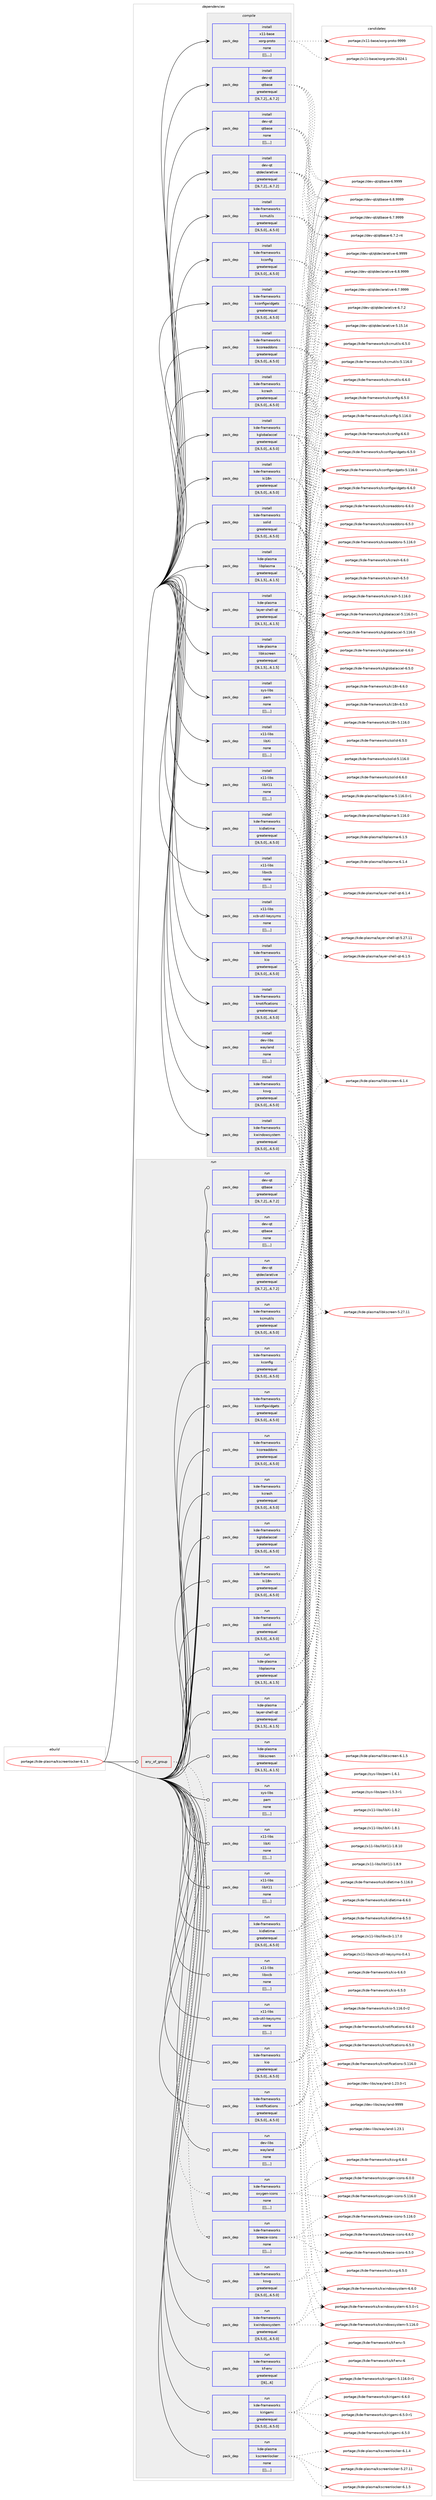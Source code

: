 digraph prolog {

# *************
# Graph options
# *************

newrank=true;
concentrate=true;
compound=true;
graph [rankdir=LR,fontname=Helvetica,fontsize=10,ranksep=1.5];#, ranksep=2.5, nodesep=0.2];
edge  [arrowhead=vee];
node  [fontname=Helvetica,fontsize=10];

# **********
# The ebuild
# **********

subgraph cluster_leftcol {
color=gray;
label=<<i>ebuild</i>>;
id [label="portage://kde-plasma/kscreenlocker-6.1.5", color=red, width=4, href="../kde-plasma/kscreenlocker-6.1.5.svg"];
}

# ****************
# The dependencies
# ****************

subgraph cluster_midcol {
color=gray;
label=<<i>dependencies</i>>;
subgraph cluster_compile {
fillcolor="#eeeeee";
style=filled;
label=<<i>compile</i>>;
subgraph pack208342 {
dependency281624 [label=<<TABLE BORDER="0" CELLBORDER="1" CELLSPACING="0" CELLPADDING="4" WIDTH="220"><TR><TD ROWSPAN="6" CELLPADDING="30">pack_dep</TD></TR><TR><TD WIDTH="110">install</TD></TR><TR><TD>dev-libs</TD></TR><TR><TD>wayland</TD></TR><TR><TD>none</TD></TR><TR><TD>[[],,,,]</TD></TR></TABLE>>, shape=none, color=blue];
}
id:e -> dependency281624:w [weight=20,style="solid",arrowhead="vee"];
subgraph pack208343 {
dependency281625 [label=<<TABLE BORDER="0" CELLBORDER="1" CELLSPACING="0" CELLPADDING="4" WIDTH="220"><TR><TD ROWSPAN="6" CELLPADDING="30">pack_dep</TD></TR><TR><TD WIDTH="110">install</TD></TR><TR><TD>dev-qt</TD></TR><TR><TD>qtbase</TD></TR><TR><TD>greaterequal</TD></TR><TR><TD>[[6,7,2],,,6.7.2]</TD></TR></TABLE>>, shape=none, color=blue];
}
id:e -> dependency281625:w [weight=20,style="solid",arrowhead="vee"];
subgraph pack208344 {
dependency281626 [label=<<TABLE BORDER="0" CELLBORDER="1" CELLSPACING="0" CELLPADDING="4" WIDTH="220"><TR><TD ROWSPAN="6" CELLPADDING="30">pack_dep</TD></TR><TR><TD WIDTH="110">install</TD></TR><TR><TD>dev-qt</TD></TR><TR><TD>qtbase</TD></TR><TR><TD>none</TD></TR><TR><TD>[[],,,,]</TD></TR></TABLE>>, shape=none, color=blue];
}
id:e -> dependency281626:w [weight=20,style="solid",arrowhead="vee"];
subgraph pack208345 {
dependency281627 [label=<<TABLE BORDER="0" CELLBORDER="1" CELLSPACING="0" CELLPADDING="4" WIDTH="220"><TR><TD ROWSPAN="6" CELLPADDING="30">pack_dep</TD></TR><TR><TD WIDTH="110">install</TD></TR><TR><TD>dev-qt</TD></TR><TR><TD>qtdeclarative</TD></TR><TR><TD>greaterequal</TD></TR><TR><TD>[[6,7,2],,,6.7.2]</TD></TR></TABLE>>, shape=none, color=blue];
}
id:e -> dependency281627:w [weight=20,style="solid",arrowhead="vee"];
subgraph pack208346 {
dependency281628 [label=<<TABLE BORDER="0" CELLBORDER="1" CELLSPACING="0" CELLPADDING="4" WIDTH="220"><TR><TD ROWSPAN="6" CELLPADDING="30">pack_dep</TD></TR><TR><TD WIDTH="110">install</TD></TR><TR><TD>kde-frameworks</TD></TR><TR><TD>kcmutils</TD></TR><TR><TD>greaterequal</TD></TR><TR><TD>[[6,5,0],,,6.5.0]</TD></TR></TABLE>>, shape=none, color=blue];
}
id:e -> dependency281628:w [weight=20,style="solid",arrowhead="vee"];
subgraph pack208347 {
dependency281629 [label=<<TABLE BORDER="0" CELLBORDER="1" CELLSPACING="0" CELLPADDING="4" WIDTH="220"><TR><TD ROWSPAN="6" CELLPADDING="30">pack_dep</TD></TR><TR><TD WIDTH="110">install</TD></TR><TR><TD>kde-frameworks</TD></TR><TR><TD>kconfig</TD></TR><TR><TD>greaterequal</TD></TR><TR><TD>[[6,5,0],,,6.5.0]</TD></TR></TABLE>>, shape=none, color=blue];
}
id:e -> dependency281629:w [weight=20,style="solid",arrowhead="vee"];
subgraph pack208348 {
dependency281630 [label=<<TABLE BORDER="0" CELLBORDER="1" CELLSPACING="0" CELLPADDING="4" WIDTH="220"><TR><TD ROWSPAN="6" CELLPADDING="30">pack_dep</TD></TR><TR><TD WIDTH="110">install</TD></TR><TR><TD>kde-frameworks</TD></TR><TR><TD>kconfigwidgets</TD></TR><TR><TD>greaterequal</TD></TR><TR><TD>[[6,5,0],,,6.5.0]</TD></TR></TABLE>>, shape=none, color=blue];
}
id:e -> dependency281630:w [weight=20,style="solid",arrowhead="vee"];
subgraph pack208349 {
dependency281631 [label=<<TABLE BORDER="0" CELLBORDER="1" CELLSPACING="0" CELLPADDING="4" WIDTH="220"><TR><TD ROWSPAN="6" CELLPADDING="30">pack_dep</TD></TR><TR><TD WIDTH="110">install</TD></TR><TR><TD>kde-frameworks</TD></TR><TR><TD>kcoreaddons</TD></TR><TR><TD>greaterequal</TD></TR><TR><TD>[[6,5,0],,,6.5.0]</TD></TR></TABLE>>, shape=none, color=blue];
}
id:e -> dependency281631:w [weight=20,style="solid",arrowhead="vee"];
subgraph pack208350 {
dependency281632 [label=<<TABLE BORDER="0" CELLBORDER="1" CELLSPACING="0" CELLPADDING="4" WIDTH="220"><TR><TD ROWSPAN="6" CELLPADDING="30">pack_dep</TD></TR><TR><TD WIDTH="110">install</TD></TR><TR><TD>kde-frameworks</TD></TR><TR><TD>kcrash</TD></TR><TR><TD>greaterequal</TD></TR><TR><TD>[[6,5,0],,,6.5.0]</TD></TR></TABLE>>, shape=none, color=blue];
}
id:e -> dependency281632:w [weight=20,style="solid",arrowhead="vee"];
subgraph pack208351 {
dependency281633 [label=<<TABLE BORDER="0" CELLBORDER="1" CELLSPACING="0" CELLPADDING="4" WIDTH="220"><TR><TD ROWSPAN="6" CELLPADDING="30">pack_dep</TD></TR><TR><TD WIDTH="110">install</TD></TR><TR><TD>kde-frameworks</TD></TR><TR><TD>kglobalaccel</TD></TR><TR><TD>greaterequal</TD></TR><TR><TD>[[6,5,0],,,6.5.0]</TD></TR></TABLE>>, shape=none, color=blue];
}
id:e -> dependency281633:w [weight=20,style="solid",arrowhead="vee"];
subgraph pack208352 {
dependency281634 [label=<<TABLE BORDER="0" CELLBORDER="1" CELLSPACING="0" CELLPADDING="4" WIDTH="220"><TR><TD ROWSPAN="6" CELLPADDING="30">pack_dep</TD></TR><TR><TD WIDTH="110">install</TD></TR><TR><TD>kde-frameworks</TD></TR><TR><TD>ki18n</TD></TR><TR><TD>greaterequal</TD></TR><TR><TD>[[6,5,0],,,6.5.0]</TD></TR></TABLE>>, shape=none, color=blue];
}
id:e -> dependency281634:w [weight=20,style="solid",arrowhead="vee"];
subgraph pack208353 {
dependency281635 [label=<<TABLE BORDER="0" CELLBORDER="1" CELLSPACING="0" CELLPADDING="4" WIDTH="220"><TR><TD ROWSPAN="6" CELLPADDING="30">pack_dep</TD></TR><TR><TD WIDTH="110">install</TD></TR><TR><TD>kde-frameworks</TD></TR><TR><TD>kidletime</TD></TR><TR><TD>greaterequal</TD></TR><TR><TD>[[6,5,0],,,6.5.0]</TD></TR></TABLE>>, shape=none, color=blue];
}
id:e -> dependency281635:w [weight=20,style="solid",arrowhead="vee"];
subgraph pack208354 {
dependency281636 [label=<<TABLE BORDER="0" CELLBORDER="1" CELLSPACING="0" CELLPADDING="4" WIDTH="220"><TR><TD ROWSPAN="6" CELLPADDING="30">pack_dep</TD></TR><TR><TD WIDTH="110">install</TD></TR><TR><TD>kde-frameworks</TD></TR><TR><TD>kio</TD></TR><TR><TD>greaterequal</TD></TR><TR><TD>[[6,5,0],,,6.5.0]</TD></TR></TABLE>>, shape=none, color=blue];
}
id:e -> dependency281636:w [weight=20,style="solid",arrowhead="vee"];
subgraph pack208355 {
dependency281637 [label=<<TABLE BORDER="0" CELLBORDER="1" CELLSPACING="0" CELLPADDING="4" WIDTH="220"><TR><TD ROWSPAN="6" CELLPADDING="30">pack_dep</TD></TR><TR><TD WIDTH="110">install</TD></TR><TR><TD>kde-frameworks</TD></TR><TR><TD>knotifications</TD></TR><TR><TD>greaterequal</TD></TR><TR><TD>[[6,5,0],,,6.5.0]</TD></TR></TABLE>>, shape=none, color=blue];
}
id:e -> dependency281637:w [weight=20,style="solid",arrowhead="vee"];
subgraph pack208356 {
dependency281638 [label=<<TABLE BORDER="0" CELLBORDER="1" CELLSPACING="0" CELLPADDING="4" WIDTH="220"><TR><TD ROWSPAN="6" CELLPADDING="30">pack_dep</TD></TR><TR><TD WIDTH="110">install</TD></TR><TR><TD>kde-frameworks</TD></TR><TR><TD>ksvg</TD></TR><TR><TD>greaterequal</TD></TR><TR><TD>[[6,5,0],,,6.5.0]</TD></TR></TABLE>>, shape=none, color=blue];
}
id:e -> dependency281638:w [weight=20,style="solid",arrowhead="vee"];
subgraph pack208357 {
dependency281639 [label=<<TABLE BORDER="0" CELLBORDER="1" CELLSPACING="0" CELLPADDING="4" WIDTH="220"><TR><TD ROWSPAN="6" CELLPADDING="30">pack_dep</TD></TR><TR><TD WIDTH="110">install</TD></TR><TR><TD>kde-frameworks</TD></TR><TR><TD>kwindowsystem</TD></TR><TR><TD>greaterequal</TD></TR><TR><TD>[[6,5,0],,,6.5.0]</TD></TR></TABLE>>, shape=none, color=blue];
}
id:e -> dependency281639:w [weight=20,style="solid",arrowhead="vee"];
subgraph pack208358 {
dependency281640 [label=<<TABLE BORDER="0" CELLBORDER="1" CELLSPACING="0" CELLPADDING="4" WIDTH="220"><TR><TD ROWSPAN="6" CELLPADDING="30">pack_dep</TD></TR><TR><TD WIDTH="110">install</TD></TR><TR><TD>kde-frameworks</TD></TR><TR><TD>solid</TD></TR><TR><TD>greaterequal</TD></TR><TR><TD>[[6,5,0],,,6.5.0]</TD></TR></TABLE>>, shape=none, color=blue];
}
id:e -> dependency281640:w [weight=20,style="solid",arrowhead="vee"];
subgraph pack208359 {
dependency281641 [label=<<TABLE BORDER="0" CELLBORDER="1" CELLSPACING="0" CELLPADDING="4" WIDTH="220"><TR><TD ROWSPAN="6" CELLPADDING="30">pack_dep</TD></TR><TR><TD WIDTH="110">install</TD></TR><TR><TD>kde-plasma</TD></TR><TR><TD>layer-shell-qt</TD></TR><TR><TD>greaterequal</TD></TR><TR><TD>[[6,1,5],,,6.1.5]</TD></TR></TABLE>>, shape=none, color=blue];
}
id:e -> dependency281641:w [weight=20,style="solid",arrowhead="vee"];
subgraph pack208360 {
dependency281642 [label=<<TABLE BORDER="0" CELLBORDER="1" CELLSPACING="0" CELLPADDING="4" WIDTH="220"><TR><TD ROWSPAN="6" CELLPADDING="30">pack_dep</TD></TR><TR><TD WIDTH="110">install</TD></TR><TR><TD>kde-plasma</TD></TR><TR><TD>libkscreen</TD></TR><TR><TD>greaterequal</TD></TR><TR><TD>[[6,1,5],,,6.1.5]</TD></TR></TABLE>>, shape=none, color=blue];
}
id:e -> dependency281642:w [weight=20,style="solid",arrowhead="vee"];
subgraph pack208361 {
dependency281643 [label=<<TABLE BORDER="0" CELLBORDER="1" CELLSPACING="0" CELLPADDING="4" WIDTH="220"><TR><TD ROWSPAN="6" CELLPADDING="30">pack_dep</TD></TR><TR><TD WIDTH="110">install</TD></TR><TR><TD>kde-plasma</TD></TR><TR><TD>libplasma</TD></TR><TR><TD>greaterequal</TD></TR><TR><TD>[[6,1,5],,,6.1.5]</TD></TR></TABLE>>, shape=none, color=blue];
}
id:e -> dependency281643:w [weight=20,style="solid",arrowhead="vee"];
subgraph pack208362 {
dependency281644 [label=<<TABLE BORDER="0" CELLBORDER="1" CELLSPACING="0" CELLPADDING="4" WIDTH="220"><TR><TD ROWSPAN="6" CELLPADDING="30">pack_dep</TD></TR><TR><TD WIDTH="110">install</TD></TR><TR><TD>sys-libs</TD></TR><TR><TD>pam</TD></TR><TR><TD>none</TD></TR><TR><TD>[[],,,,]</TD></TR></TABLE>>, shape=none, color=blue];
}
id:e -> dependency281644:w [weight=20,style="solid",arrowhead="vee"];
subgraph pack208363 {
dependency281645 [label=<<TABLE BORDER="0" CELLBORDER="1" CELLSPACING="0" CELLPADDING="4" WIDTH="220"><TR><TD ROWSPAN="6" CELLPADDING="30">pack_dep</TD></TR><TR><TD WIDTH="110">install</TD></TR><TR><TD>x11-base</TD></TR><TR><TD>xorg-proto</TD></TR><TR><TD>none</TD></TR><TR><TD>[[],,,,]</TD></TR></TABLE>>, shape=none, color=blue];
}
id:e -> dependency281645:w [weight=20,style="solid",arrowhead="vee"];
subgraph pack208364 {
dependency281646 [label=<<TABLE BORDER="0" CELLBORDER="1" CELLSPACING="0" CELLPADDING="4" WIDTH="220"><TR><TD ROWSPAN="6" CELLPADDING="30">pack_dep</TD></TR><TR><TD WIDTH="110">install</TD></TR><TR><TD>x11-libs</TD></TR><TR><TD>libX11</TD></TR><TR><TD>none</TD></TR><TR><TD>[[],,,,]</TD></TR></TABLE>>, shape=none, color=blue];
}
id:e -> dependency281646:w [weight=20,style="solid",arrowhead="vee"];
subgraph pack208365 {
dependency281647 [label=<<TABLE BORDER="0" CELLBORDER="1" CELLSPACING="0" CELLPADDING="4" WIDTH="220"><TR><TD ROWSPAN="6" CELLPADDING="30">pack_dep</TD></TR><TR><TD WIDTH="110">install</TD></TR><TR><TD>x11-libs</TD></TR><TR><TD>libXi</TD></TR><TR><TD>none</TD></TR><TR><TD>[[],,,,]</TD></TR></TABLE>>, shape=none, color=blue];
}
id:e -> dependency281647:w [weight=20,style="solid",arrowhead="vee"];
subgraph pack208366 {
dependency281648 [label=<<TABLE BORDER="0" CELLBORDER="1" CELLSPACING="0" CELLPADDING="4" WIDTH="220"><TR><TD ROWSPAN="6" CELLPADDING="30">pack_dep</TD></TR><TR><TD WIDTH="110">install</TD></TR><TR><TD>x11-libs</TD></TR><TR><TD>libxcb</TD></TR><TR><TD>none</TD></TR><TR><TD>[[],,,,]</TD></TR></TABLE>>, shape=none, color=blue];
}
id:e -> dependency281648:w [weight=20,style="solid",arrowhead="vee"];
subgraph pack208367 {
dependency281649 [label=<<TABLE BORDER="0" CELLBORDER="1" CELLSPACING="0" CELLPADDING="4" WIDTH="220"><TR><TD ROWSPAN="6" CELLPADDING="30">pack_dep</TD></TR><TR><TD WIDTH="110">install</TD></TR><TR><TD>x11-libs</TD></TR><TR><TD>xcb-util-keysyms</TD></TR><TR><TD>none</TD></TR><TR><TD>[[],,,,]</TD></TR></TABLE>>, shape=none, color=blue];
}
id:e -> dependency281649:w [weight=20,style="solid",arrowhead="vee"];
}
subgraph cluster_compileandrun {
fillcolor="#eeeeee";
style=filled;
label=<<i>compile and run</i>>;
}
subgraph cluster_run {
fillcolor="#eeeeee";
style=filled;
label=<<i>run</i>>;
subgraph any2077 {
dependency281650 [label=<<TABLE BORDER="0" CELLBORDER="1" CELLSPACING="0" CELLPADDING="4"><TR><TD CELLPADDING="10">any_of_group</TD></TR></TABLE>>, shape=none, color=red];subgraph pack208368 {
dependency281651 [label=<<TABLE BORDER="0" CELLBORDER="1" CELLSPACING="0" CELLPADDING="4" WIDTH="220"><TR><TD ROWSPAN="6" CELLPADDING="30">pack_dep</TD></TR><TR><TD WIDTH="110">run</TD></TR><TR><TD>kde-frameworks</TD></TR><TR><TD>breeze-icons</TD></TR><TR><TD>none</TD></TR><TR><TD>[[],,,,]</TD></TR></TABLE>>, shape=none, color=blue];
}
dependency281650:e -> dependency281651:w [weight=20,style="dotted",arrowhead="oinv"];
subgraph pack208369 {
dependency281652 [label=<<TABLE BORDER="0" CELLBORDER="1" CELLSPACING="0" CELLPADDING="4" WIDTH="220"><TR><TD ROWSPAN="6" CELLPADDING="30">pack_dep</TD></TR><TR><TD WIDTH="110">run</TD></TR><TR><TD>kde-frameworks</TD></TR><TR><TD>oxygen-icons</TD></TR><TR><TD>none</TD></TR><TR><TD>[[],,,,]</TD></TR></TABLE>>, shape=none, color=blue];
}
dependency281650:e -> dependency281652:w [weight=20,style="dotted",arrowhead="oinv"];
}
id:e -> dependency281650:w [weight=20,style="solid",arrowhead="odot"];
subgraph pack208370 {
dependency281653 [label=<<TABLE BORDER="0" CELLBORDER="1" CELLSPACING="0" CELLPADDING="4" WIDTH="220"><TR><TD ROWSPAN="6" CELLPADDING="30">pack_dep</TD></TR><TR><TD WIDTH="110">run</TD></TR><TR><TD>dev-libs</TD></TR><TR><TD>wayland</TD></TR><TR><TD>none</TD></TR><TR><TD>[[],,,,]</TD></TR></TABLE>>, shape=none, color=blue];
}
id:e -> dependency281653:w [weight=20,style="solid",arrowhead="odot"];
subgraph pack208371 {
dependency281654 [label=<<TABLE BORDER="0" CELLBORDER="1" CELLSPACING="0" CELLPADDING="4" WIDTH="220"><TR><TD ROWSPAN="6" CELLPADDING="30">pack_dep</TD></TR><TR><TD WIDTH="110">run</TD></TR><TR><TD>dev-qt</TD></TR><TR><TD>qtbase</TD></TR><TR><TD>greaterequal</TD></TR><TR><TD>[[6,7,2],,,6.7.2]</TD></TR></TABLE>>, shape=none, color=blue];
}
id:e -> dependency281654:w [weight=20,style="solid",arrowhead="odot"];
subgraph pack208372 {
dependency281655 [label=<<TABLE BORDER="0" CELLBORDER="1" CELLSPACING="0" CELLPADDING="4" WIDTH="220"><TR><TD ROWSPAN="6" CELLPADDING="30">pack_dep</TD></TR><TR><TD WIDTH="110">run</TD></TR><TR><TD>dev-qt</TD></TR><TR><TD>qtbase</TD></TR><TR><TD>none</TD></TR><TR><TD>[[],,,,]</TD></TR></TABLE>>, shape=none, color=blue];
}
id:e -> dependency281655:w [weight=20,style="solid",arrowhead="odot"];
subgraph pack208373 {
dependency281656 [label=<<TABLE BORDER="0" CELLBORDER="1" CELLSPACING="0" CELLPADDING="4" WIDTH="220"><TR><TD ROWSPAN="6" CELLPADDING="30">pack_dep</TD></TR><TR><TD WIDTH="110">run</TD></TR><TR><TD>dev-qt</TD></TR><TR><TD>qtdeclarative</TD></TR><TR><TD>greaterequal</TD></TR><TR><TD>[[6,7,2],,,6.7.2]</TD></TR></TABLE>>, shape=none, color=blue];
}
id:e -> dependency281656:w [weight=20,style="solid",arrowhead="odot"];
subgraph pack208374 {
dependency281657 [label=<<TABLE BORDER="0" CELLBORDER="1" CELLSPACING="0" CELLPADDING="4" WIDTH="220"><TR><TD ROWSPAN="6" CELLPADDING="30">pack_dep</TD></TR><TR><TD WIDTH="110">run</TD></TR><TR><TD>kde-frameworks</TD></TR><TR><TD>kcmutils</TD></TR><TR><TD>greaterequal</TD></TR><TR><TD>[[6,5,0],,,6.5.0]</TD></TR></TABLE>>, shape=none, color=blue];
}
id:e -> dependency281657:w [weight=20,style="solid",arrowhead="odot"];
subgraph pack208375 {
dependency281658 [label=<<TABLE BORDER="0" CELLBORDER="1" CELLSPACING="0" CELLPADDING="4" WIDTH="220"><TR><TD ROWSPAN="6" CELLPADDING="30">pack_dep</TD></TR><TR><TD WIDTH="110">run</TD></TR><TR><TD>kde-frameworks</TD></TR><TR><TD>kconfig</TD></TR><TR><TD>greaterequal</TD></TR><TR><TD>[[6,5,0],,,6.5.0]</TD></TR></TABLE>>, shape=none, color=blue];
}
id:e -> dependency281658:w [weight=20,style="solid",arrowhead="odot"];
subgraph pack208376 {
dependency281659 [label=<<TABLE BORDER="0" CELLBORDER="1" CELLSPACING="0" CELLPADDING="4" WIDTH="220"><TR><TD ROWSPAN="6" CELLPADDING="30">pack_dep</TD></TR><TR><TD WIDTH="110">run</TD></TR><TR><TD>kde-frameworks</TD></TR><TR><TD>kconfigwidgets</TD></TR><TR><TD>greaterequal</TD></TR><TR><TD>[[6,5,0],,,6.5.0]</TD></TR></TABLE>>, shape=none, color=blue];
}
id:e -> dependency281659:w [weight=20,style="solid",arrowhead="odot"];
subgraph pack208377 {
dependency281660 [label=<<TABLE BORDER="0" CELLBORDER="1" CELLSPACING="0" CELLPADDING="4" WIDTH="220"><TR><TD ROWSPAN="6" CELLPADDING="30">pack_dep</TD></TR><TR><TD WIDTH="110">run</TD></TR><TR><TD>kde-frameworks</TD></TR><TR><TD>kcoreaddons</TD></TR><TR><TD>greaterequal</TD></TR><TR><TD>[[6,5,0],,,6.5.0]</TD></TR></TABLE>>, shape=none, color=blue];
}
id:e -> dependency281660:w [weight=20,style="solid",arrowhead="odot"];
subgraph pack208378 {
dependency281661 [label=<<TABLE BORDER="0" CELLBORDER="1" CELLSPACING="0" CELLPADDING="4" WIDTH="220"><TR><TD ROWSPAN="6" CELLPADDING="30">pack_dep</TD></TR><TR><TD WIDTH="110">run</TD></TR><TR><TD>kde-frameworks</TD></TR><TR><TD>kcrash</TD></TR><TR><TD>greaterequal</TD></TR><TR><TD>[[6,5,0],,,6.5.0]</TD></TR></TABLE>>, shape=none, color=blue];
}
id:e -> dependency281661:w [weight=20,style="solid",arrowhead="odot"];
subgraph pack208379 {
dependency281662 [label=<<TABLE BORDER="0" CELLBORDER="1" CELLSPACING="0" CELLPADDING="4" WIDTH="220"><TR><TD ROWSPAN="6" CELLPADDING="30">pack_dep</TD></TR><TR><TD WIDTH="110">run</TD></TR><TR><TD>kde-frameworks</TD></TR><TR><TD>kf-env</TD></TR><TR><TD>greaterequal</TD></TR><TR><TD>[[6],,,6]</TD></TR></TABLE>>, shape=none, color=blue];
}
id:e -> dependency281662:w [weight=20,style="solid",arrowhead="odot"];
subgraph pack208380 {
dependency281663 [label=<<TABLE BORDER="0" CELLBORDER="1" CELLSPACING="0" CELLPADDING="4" WIDTH="220"><TR><TD ROWSPAN="6" CELLPADDING="30">pack_dep</TD></TR><TR><TD WIDTH="110">run</TD></TR><TR><TD>kde-frameworks</TD></TR><TR><TD>kglobalaccel</TD></TR><TR><TD>greaterequal</TD></TR><TR><TD>[[6,5,0],,,6.5.0]</TD></TR></TABLE>>, shape=none, color=blue];
}
id:e -> dependency281663:w [weight=20,style="solid",arrowhead="odot"];
subgraph pack208381 {
dependency281664 [label=<<TABLE BORDER="0" CELLBORDER="1" CELLSPACING="0" CELLPADDING="4" WIDTH="220"><TR><TD ROWSPAN="6" CELLPADDING="30">pack_dep</TD></TR><TR><TD WIDTH="110">run</TD></TR><TR><TD>kde-frameworks</TD></TR><TR><TD>ki18n</TD></TR><TR><TD>greaterequal</TD></TR><TR><TD>[[6,5,0],,,6.5.0]</TD></TR></TABLE>>, shape=none, color=blue];
}
id:e -> dependency281664:w [weight=20,style="solid",arrowhead="odot"];
subgraph pack208382 {
dependency281665 [label=<<TABLE BORDER="0" CELLBORDER="1" CELLSPACING="0" CELLPADDING="4" WIDTH="220"><TR><TD ROWSPAN="6" CELLPADDING="30">pack_dep</TD></TR><TR><TD WIDTH="110">run</TD></TR><TR><TD>kde-frameworks</TD></TR><TR><TD>kidletime</TD></TR><TR><TD>greaterequal</TD></TR><TR><TD>[[6,5,0],,,6.5.0]</TD></TR></TABLE>>, shape=none, color=blue];
}
id:e -> dependency281665:w [weight=20,style="solid",arrowhead="odot"];
subgraph pack208383 {
dependency281666 [label=<<TABLE BORDER="0" CELLBORDER="1" CELLSPACING="0" CELLPADDING="4" WIDTH="220"><TR><TD ROWSPAN="6" CELLPADDING="30">pack_dep</TD></TR><TR><TD WIDTH="110">run</TD></TR><TR><TD>kde-frameworks</TD></TR><TR><TD>kio</TD></TR><TR><TD>greaterequal</TD></TR><TR><TD>[[6,5,0],,,6.5.0]</TD></TR></TABLE>>, shape=none, color=blue];
}
id:e -> dependency281666:w [weight=20,style="solid",arrowhead="odot"];
subgraph pack208384 {
dependency281667 [label=<<TABLE BORDER="0" CELLBORDER="1" CELLSPACING="0" CELLPADDING="4" WIDTH="220"><TR><TD ROWSPAN="6" CELLPADDING="30">pack_dep</TD></TR><TR><TD WIDTH="110">run</TD></TR><TR><TD>kde-frameworks</TD></TR><TR><TD>kirigami</TD></TR><TR><TD>greaterequal</TD></TR><TR><TD>[[6,5,0],,,6.5.0]</TD></TR></TABLE>>, shape=none, color=blue];
}
id:e -> dependency281667:w [weight=20,style="solid",arrowhead="odot"];
subgraph pack208385 {
dependency281668 [label=<<TABLE BORDER="0" CELLBORDER="1" CELLSPACING="0" CELLPADDING="4" WIDTH="220"><TR><TD ROWSPAN="6" CELLPADDING="30">pack_dep</TD></TR><TR><TD WIDTH="110">run</TD></TR><TR><TD>kde-frameworks</TD></TR><TR><TD>knotifications</TD></TR><TR><TD>greaterequal</TD></TR><TR><TD>[[6,5,0],,,6.5.0]</TD></TR></TABLE>>, shape=none, color=blue];
}
id:e -> dependency281668:w [weight=20,style="solid",arrowhead="odot"];
subgraph pack208386 {
dependency281669 [label=<<TABLE BORDER="0" CELLBORDER="1" CELLSPACING="0" CELLPADDING="4" WIDTH="220"><TR><TD ROWSPAN="6" CELLPADDING="30">pack_dep</TD></TR><TR><TD WIDTH="110">run</TD></TR><TR><TD>kde-frameworks</TD></TR><TR><TD>ksvg</TD></TR><TR><TD>greaterequal</TD></TR><TR><TD>[[6,5,0],,,6.5.0]</TD></TR></TABLE>>, shape=none, color=blue];
}
id:e -> dependency281669:w [weight=20,style="solid",arrowhead="odot"];
subgraph pack208387 {
dependency281670 [label=<<TABLE BORDER="0" CELLBORDER="1" CELLSPACING="0" CELLPADDING="4" WIDTH="220"><TR><TD ROWSPAN="6" CELLPADDING="30">pack_dep</TD></TR><TR><TD WIDTH="110">run</TD></TR><TR><TD>kde-frameworks</TD></TR><TR><TD>kwindowsystem</TD></TR><TR><TD>greaterequal</TD></TR><TR><TD>[[6,5,0],,,6.5.0]</TD></TR></TABLE>>, shape=none, color=blue];
}
id:e -> dependency281670:w [weight=20,style="solid",arrowhead="odot"];
subgraph pack208388 {
dependency281671 [label=<<TABLE BORDER="0" CELLBORDER="1" CELLSPACING="0" CELLPADDING="4" WIDTH="220"><TR><TD ROWSPAN="6" CELLPADDING="30">pack_dep</TD></TR><TR><TD WIDTH="110">run</TD></TR><TR><TD>kde-frameworks</TD></TR><TR><TD>solid</TD></TR><TR><TD>greaterequal</TD></TR><TR><TD>[[6,5,0],,,6.5.0]</TD></TR></TABLE>>, shape=none, color=blue];
}
id:e -> dependency281671:w [weight=20,style="solid",arrowhead="odot"];
subgraph pack208389 {
dependency281672 [label=<<TABLE BORDER="0" CELLBORDER="1" CELLSPACING="0" CELLPADDING="4" WIDTH="220"><TR><TD ROWSPAN="6" CELLPADDING="30">pack_dep</TD></TR><TR><TD WIDTH="110">run</TD></TR><TR><TD>kde-plasma</TD></TR><TR><TD>layer-shell-qt</TD></TR><TR><TD>greaterequal</TD></TR><TR><TD>[[6,1,5],,,6.1.5]</TD></TR></TABLE>>, shape=none, color=blue];
}
id:e -> dependency281672:w [weight=20,style="solid",arrowhead="odot"];
subgraph pack208390 {
dependency281673 [label=<<TABLE BORDER="0" CELLBORDER="1" CELLSPACING="0" CELLPADDING="4" WIDTH="220"><TR><TD ROWSPAN="6" CELLPADDING="30">pack_dep</TD></TR><TR><TD WIDTH="110">run</TD></TR><TR><TD>kde-plasma</TD></TR><TR><TD>libkscreen</TD></TR><TR><TD>greaterequal</TD></TR><TR><TD>[[6,1,5],,,6.1.5]</TD></TR></TABLE>>, shape=none, color=blue];
}
id:e -> dependency281673:w [weight=20,style="solid",arrowhead="odot"];
subgraph pack208391 {
dependency281674 [label=<<TABLE BORDER="0" CELLBORDER="1" CELLSPACING="0" CELLPADDING="4" WIDTH="220"><TR><TD ROWSPAN="6" CELLPADDING="30">pack_dep</TD></TR><TR><TD WIDTH="110">run</TD></TR><TR><TD>kde-plasma</TD></TR><TR><TD>libplasma</TD></TR><TR><TD>greaterequal</TD></TR><TR><TD>[[6,1,5],,,6.1.5]</TD></TR></TABLE>>, shape=none, color=blue];
}
id:e -> dependency281674:w [weight=20,style="solid",arrowhead="odot"];
subgraph pack208392 {
dependency281675 [label=<<TABLE BORDER="0" CELLBORDER="1" CELLSPACING="0" CELLPADDING="4" WIDTH="220"><TR><TD ROWSPAN="6" CELLPADDING="30">pack_dep</TD></TR><TR><TD WIDTH="110">run</TD></TR><TR><TD>sys-libs</TD></TR><TR><TD>pam</TD></TR><TR><TD>none</TD></TR><TR><TD>[[],,,,]</TD></TR></TABLE>>, shape=none, color=blue];
}
id:e -> dependency281675:w [weight=20,style="solid",arrowhead="odot"];
subgraph pack208393 {
dependency281676 [label=<<TABLE BORDER="0" CELLBORDER="1" CELLSPACING="0" CELLPADDING="4" WIDTH="220"><TR><TD ROWSPAN="6" CELLPADDING="30">pack_dep</TD></TR><TR><TD WIDTH="110">run</TD></TR><TR><TD>x11-libs</TD></TR><TR><TD>libX11</TD></TR><TR><TD>none</TD></TR><TR><TD>[[],,,,]</TD></TR></TABLE>>, shape=none, color=blue];
}
id:e -> dependency281676:w [weight=20,style="solid",arrowhead="odot"];
subgraph pack208394 {
dependency281677 [label=<<TABLE BORDER="0" CELLBORDER="1" CELLSPACING="0" CELLPADDING="4" WIDTH="220"><TR><TD ROWSPAN="6" CELLPADDING="30">pack_dep</TD></TR><TR><TD WIDTH="110">run</TD></TR><TR><TD>x11-libs</TD></TR><TR><TD>libXi</TD></TR><TR><TD>none</TD></TR><TR><TD>[[],,,,]</TD></TR></TABLE>>, shape=none, color=blue];
}
id:e -> dependency281677:w [weight=20,style="solid",arrowhead="odot"];
subgraph pack208395 {
dependency281678 [label=<<TABLE BORDER="0" CELLBORDER="1" CELLSPACING="0" CELLPADDING="4" WIDTH="220"><TR><TD ROWSPAN="6" CELLPADDING="30">pack_dep</TD></TR><TR><TD WIDTH="110">run</TD></TR><TR><TD>x11-libs</TD></TR><TR><TD>libxcb</TD></TR><TR><TD>none</TD></TR><TR><TD>[[],,,,]</TD></TR></TABLE>>, shape=none, color=blue];
}
id:e -> dependency281678:w [weight=20,style="solid",arrowhead="odot"];
subgraph pack208396 {
dependency281679 [label=<<TABLE BORDER="0" CELLBORDER="1" CELLSPACING="0" CELLPADDING="4" WIDTH="220"><TR><TD ROWSPAN="6" CELLPADDING="30">pack_dep</TD></TR><TR><TD WIDTH="110">run</TD></TR><TR><TD>x11-libs</TD></TR><TR><TD>xcb-util-keysyms</TD></TR><TR><TD>none</TD></TR><TR><TD>[[],,,,]</TD></TR></TABLE>>, shape=none, color=blue];
}
id:e -> dependency281679:w [weight=20,style="solid",arrowhead="odot"];
subgraph pack208397 {
dependency281680 [label=<<TABLE BORDER="0" CELLBORDER="1" CELLSPACING="0" CELLPADDING="4" WIDTH="220"><TR><TD ROWSPAN="6" CELLPADDING="30">pack_dep</TD></TR><TR><TD WIDTH="110">run</TD></TR><TR><TD>kde-plasma</TD></TR><TR><TD>kscreenlocker</TD></TR><TR><TD>none</TD></TR><TR><TD>[[],,,,]</TD></TR></TABLE>>, shape=none, color=blue];
}
id:e -> dependency281680:w [weight=20,style="solid",arrowhead="odot"];
}
}

# **************
# The candidates
# **************

subgraph cluster_choices {
rank=same;
color=gray;
label=<<i>candidates</i>>;

subgraph choice208342 {
color=black;
nodesep=1;
choice10010111845108105981154711997121108971101004557575757 [label="portage://dev-libs/wayland-9999", color=red, width=4,href="../dev-libs/wayland-9999.svg"];
choice100101118451081059811547119971211089711010045494650514649 [label="portage://dev-libs/wayland-1.23.1", color=red, width=4,href="../dev-libs/wayland-1.23.1.svg"];
choice1001011184510810598115471199712110897110100454946505146484511449 [label="portage://dev-libs/wayland-1.23.0-r1", color=red, width=4,href="../dev-libs/wayland-1.23.0-r1.svg"];
dependency281624:e -> choice10010111845108105981154711997121108971101004557575757:w [style=dotted,weight="100"];
dependency281624:e -> choice100101118451081059811547119971211089711010045494650514649:w [style=dotted,weight="100"];
dependency281624:e -> choice1001011184510810598115471199712110897110100454946505146484511449:w [style=dotted,weight="100"];
}
subgraph choice208343 {
color=black;
nodesep=1;
choice1001011184511311647113116989711510145544657575757 [label="portage://dev-qt/qtbase-6.9999", color=red, width=4,href="../dev-qt/qtbase-6.9999.svg"];
choice10010111845113116471131169897115101455446564657575757 [label="portage://dev-qt/qtbase-6.8.9999", color=red, width=4,href="../dev-qt/qtbase-6.8.9999.svg"];
choice10010111845113116471131169897115101455446554657575757 [label="portage://dev-qt/qtbase-6.7.9999", color=red, width=4,href="../dev-qt/qtbase-6.7.9999.svg"];
choice100101118451131164711311698971151014554465546504511452 [label="portage://dev-qt/qtbase-6.7.2-r4", color=red, width=4,href="../dev-qt/qtbase-6.7.2-r4.svg"];
dependency281625:e -> choice1001011184511311647113116989711510145544657575757:w [style=dotted,weight="100"];
dependency281625:e -> choice10010111845113116471131169897115101455446564657575757:w [style=dotted,weight="100"];
dependency281625:e -> choice10010111845113116471131169897115101455446554657575757:w [style=dotted,weight="100"];
dependency281625:e -> choice100101118451131164711311698971151014554465546504511452:w [style=dotted,weight="100"];
}
subgraph choice208344 {
color=black;
nodesep=1;
choice1001011184511311647113116989711510145544657575757 [label="portage://dev-qt/qtbase-6.9999", color=red, width=4,href="../dev-qt/qtbase-6.9999.svg"];
choice10010111845113116471131169897115101455446564657575757 [label="portage://dev-qt/qtbase-6.8.9999", color=red, width=4,href="../dev-qt/qtbase-6.8.9999.svg"];
choice10010111845113116471131169897115101455446554657575757 [label="portage://dev-qt/qtbase-6.7.9999", color=red, width=4,href="../dev-qt/qtbase-6.7.9999.svg"];
choice100101118451131164711311698971151014554465546504511452 [label="portage://dev-qt/qtbase-6.7.2-r4", color=red, width=4,href="../dev-qt/qtbase-6.7.2-r4.svg"];
dependency281626:e -> choice1001011184511311647113116989711510145544657575757:w [style=dotted,weight="100"];
dependency281626:e -> choice10010111845113116471131169897115101455446564657575757:w [style=dotted,weight="100"];
dependency281626:e -> choice10010111845113116471131169897115101455446554657575757:w [style=dotted,weight="100"];
dependency281626:e -> choice100101118451131164711311698971151014554465546504511452:w [style=dotted,weight="100"];
}
subgraph choice208345 {
color=black;
nodesep=1;
choice100101118451131164711311610010199108971149711610511810145544657575757 [label="portage://dev-qt/qtdeclarative-6.9999", color=red, width=4,href="../dev-qt/qtdeclarative-6.9999.svg"];
choice1001011184511311647113116100101991089711497116105118101455446564657575757 [label="portage://dev-qt/qtdeclarative-6.8.9999", color=red, width=4,href="../dev-qt/qtdeclarative-6.8.9999.svg"];
choice1001011184511311647113116100101991089711497116105118101455446554657575757 [label="portage://dev-qt/qtdeclarative-6.7.9999", color=red, width=4,href="../dev-qt/qtdeclarative-6.7.9999.svg"];
choice1001011184511311647113116100101991089711497116105118101455446554650 [label="portage://dev-qt/qtdeclarative-6.7.2", color=red, width=4,href="../dev-qt/qtdeclarative-6.7.2.svg"];
choice10010111845113116471131161001019910897114971161051181014553464953464952 [label="portage://dev-qt/qtdeclarative-5.15.14", color=red, width=4,href="../dev-qt/qtdeclarative-5.15.14.svg"];
dependency281627:e -> choice100101118451131164711311610010199108971149711610511810145544657575757:w [style=dotted,weight="100"];
dependency281627:e -> choice1001011184511311647113116100101991089711497116105118101455446564657575757:w [style=dotted,weight="100"];
dependency281627:e -> choice1001011184511311647113116100101991089711497116105118101455446554657575757:w [style=dotted,weight="100"];
dependency281627:e -> choice1001011184511311647113116100101991089711497116105118101455446554650:w [style=dotted,weight="100"];
dependency281627:e -> choice10010111845113116471131161001019910897114971161051181014553464953464952:w [style=dotted,weight="100"];
}
subgraph choice208346 {
color=black;
nodesep=1;
choice10710010145102114971091011191111141071154710799109117116105108115455446544648 [label="portage://kde-frameworks/kcmutils-6.6.0", color=red, width=4,href="../kde-frameworks/kcmutils-6.6.0.svg"];
choice10710010145102114971091011191111141071154710799109117116105108115455446534648 [label="portage://kde-frameworks/kcmutils-6.5.0", color=red, width=4,href="../kde-frameworks/kcmutils-6.5.0.svg"];
choice107100101451021149710910111911111410711547107991091171161051081154553464949544648 [label="portage://kde-frameworks/kcmutils-5.116.0", color=red, width=4,href="../kde-frameworks/kcmutils-5.116.0.svg"];
dependency281628:e -> choice10710010145102114971091011191111141071154710799109117116105108115455446544648:w [style=dotted,weight="100"];
dependency281628:e -> choice10710010145102114971091011191111141071154710799109117116105108115455446534648:w [style=dotted,weight="100"];
dependency281628:e -> choice107100101451021149710910111911111410711547107991091171161051081154553464949544648:w [style=dotted,weight="100"];
}
subgraph choice208347 {
color=black;
nodesep=1;
choice10710010145102114971091011191111141071154710799111110102105103455446544648 [label="portage://kde-frameworks/kconfig-6.6.0", color=red, width=4,href="../kde-frameworks/kconfig-6.6.0.svg"];
choice10710010145102114971091011191111141071154710799111110102105103455446534648 [label="portage://kde-frameworks/kconfig-6.5.0", color=red, width=4,href="../kde-frameworks/kconfig-6.5.0.svg"];
choice107100101451021149710910111911111410711547107991111101021051034553464949544648 [label="portage://kde-frameworks/kconfig-5.116.0", color=red, width=4,href="../kde-frameworks/kconfig-5.116.0.svg"];
dependency281629:e -> choice10710010145102114971091011191111141071154710799111110102105103455446544648:w [style=dotted,weight="100"];
dependency281629:e -> choice10710010145102114971091011191111141071154710799111110102105103455446534648:w [style=dotted,weight="100"];
dependency281629:e -> choice107100101451021149710910111911111410711547107991111101021051034553464949544648:w [style=dotted,weight="100"];
}
subgraph choice208348 {
color=black;
nodesep=1;
choice10710010145102114971091011191111141071154710799111110102105103119105100103101116115455446544648 [label="portage://kde-frameworks/kconfigwidgets-6.6.0", color=red, width=4,href="../kde-frameworks/kconfigwidgets-6.6.0.svg"];
choice10710010145102114971091011191111141071154710799111110102105103119105100103101116115455446534648 [label="portage://kde-frameworks/kconfigwidgets-6.5.0", color=red, width=4,href="../kde-frameworks/kconfigwidgets-6.5.0.svg"];
choice107100101451021149710910111911111410711547107991111101021051031191051001031011161154553464949544648 [label="portage://kde-frameworks/kconfigwidgets-5.116.0", color=red, width=4,href="../kde-frameworks/kconfigwidgets-5.116.0.svg"];
dependency281630:e -> choice10710010145102114971091011191111141071154710799111110102105103119105100103101116115455446544648:w [style=dotted,weight="100"];
dependency281630:e -> choice10710010145102114971091011191111141071154710799111110102105103119105100103101116115455446534648:w [style=dotted,weight="100"];
dependency281630:e -> choice107100101451021149710910111911111410711547107991111101021051031191051001031011161154553464949544648:w [style=dotted,weight="100"];
}
subgraph choice208349 {
color=black;
nodesep=1;
choice1071001014510211497109101119111114107115471079911111410197100100111110115455446544648 [label="portage://kde-frameworks/kcoreaddons-6.6.0", color=red, width=4,href="../kde-frameworks/kcoreaddons-6.6.0.svg"];
choice1071001014510211497109101119111114107115471079911111410197100100111110115455446534648 [label="portage://kde-frameworks/kcoreaddons-6.5.0", color=red, width=4,href="../kde-frameworks/kcoreaddons-6.5.0.svg"];
choice10710010145102114971091011191111141071154710799111114101971001001111101154553464949544648 [label="portage://kde-frameworks/kcoreaddons-5.116.0", color=red, width=4,href="../kde-frameworks/kcoreaddons-5.116.0.svg"];
dependency281631:e -> choice1071001014510211497109101119111114107115471079911111410197100100111110115455446544648:w [style=dotted,weight="100"];
dependency281631:e -> choice1071001014510211497109101119111114107115471079911111410197100100111110115455446534648:w [style=dotted,weight="100"];
dependency281631:e -> choice10710010145102114971091011191111141071154710799111114101971001001111101154553464949544648:w [style=dotted,weight="100"];
}
subgraph choice208350 {
color=black;
nodesep=1;
choice1071001014510211497109101119111114107115471079911497115104455446544648 [label="portage://kde-frameworks/kcrash-6.6.0", color=red, width=4,href="../kde-frameworks/kcrash-6.6.0.svg"];
choice1071001014510211497109101119111114107115471079911497115104455446534648 [label="portage://kde-frameworks/kcrash-6.5.0", color=red, width=4,href="../kde-frameworks/kcrash-6.5.0.svg"];
choice10710010145102114971091011191111141071154710799114971151044553464949544648 [label="portage://kde-frameworks/kcrash-5.116.0", color=red, width=4,href="../kde-frameworks/kcrash-5.116.0.svg"];
dependency281632:e -> choice1071001014510211497109101119111114107115471079911497115104455446544648:w [style=dotted,weight="100"];
dependency281632:e -> choice1071001014510211497109101119111114107115471079911497115104455446534648:w [style=dotted,weight="100"];
dependency281632:e -> choice10710010145102114971091011191111141071154710799114971151044553464949544648:w [style=dotted,weight="100"];
}
subgraph choice208351 {
color=black;
nodesep=1;
choice1071001014510211497109101119111114107115471071031081119897108979999101108455446544648 [label="portage://kde-frameworks/kglobalaccel-6.6.0", color=red, width=4,href="../kde-frameworks/kglobalaccel-6.6.0.svg"];
choice1071001014510211497109101119111114107115471071031081119897108979999101108455446534648 [label="portage://kde-frameworks/kglobalaccel-6.5.0", color=red, width=4,href="../kde-frameworks/kglobalaccel-6.5.0.svg"];
choice107100101451021149710910111911111410711547107103108111989710897999910110845534649495446484511449 [label="portage://kde-frameworks/kglobalaccel-5.116.0-r1", color=red, width=4,href="../kde-frameworks/kglobalaccel-5.116.0-r1.svg"];
choice10710010145102114971091011191111141071154710710310811198971089799991011084553464949544648 [label="portage://kde-frameworks/kglobalaccel-5.116.0", color=red, width=4,href="../kde-frameworks/kglobalaccel-5.116.0.svg"];
dependency281633:e -> choice1071001014510211497109101119111114107115471071031081119897108979999101108455446544648:w [style=dotted,weight="100"];
dependency281633:e -> choice1071001014510211497109101119111114107115471071031081119897108979999101108455446534648:w [style=dotted,weight="100"];
dependency281633:e -> choice107100101451021149710910111911111410711547107103108111989710897999910110845534649495446484511449:w [style=dotted,weight="100"];
dependency281633:e -> choice10710010145102114971091011191111141071154710710310811198971089799991011084553464949544648:w [style=dotted,weight="100"];
}
subgraph choice208352 {
color=black;
nodesep=1;
choice1071001014510211497109101119111114107115471071054956110455446544648 [label="portage://kde-frameworks/ki18n-6.6.0", color=red, width=4,href="../kde-frameworks/ki18n-6.6.0.svg"];
choice1071001014510211497109101119111114107115471071054956110455446534648 [label="portage://kde-frameworks/ki18n-6.5.0", color=red, width=4,href="../kde-frameworks/ki18n-6.5.0.svg"];
choice10710010145102114971091011191111141071154710710549561104553464949544648 [label="portage://kde-frameworks/ki18n-5.116.0", color=red, width=4,href="../kde-frameworks/ki18n-5.116.0.svg"];
dependency281634:e -> choice1071001014510211497109101119111114107115471071054956110455446544648:w [style=dotted,weight="100"];
dependency281634:e -> choice1071001014510211497109101119111114107115471071054956110455446534648:w [style=dotted,weight="100"];
dependency281634:e -> choice10710010145102114971091011191111141071154710710549561104553464949544648:w [style=dotted,weight="100"];
}
subgraph choice208353 {
color=black;
nodesep=1;
choice107100101451021149710910111911111410711547107105100108101116105109101455446544648 [label="portage://kde-frameworks/kidletime-6.6.0", color=red, width=4,href="../kde-frameworks/kidletime-6.6.0.svg"];
choice107100101451021149710910111911111410711547107105100108101116105109101455446534648 [label="portage://kde-frameworks/kidletime-6.5.0", color=red, width=4,href="../kde-frameworks/kidletime-6.5.0.svg"];
choice1071001014510211497109101119111114107115471071051001081011161051091014553464949544648 [label="portage://kde-frameworks/kidletime-5.116.0", color=red, width=4,href="../kde-frameworks/kidletime-5.116.0.svg"];
dependency281635:e -> choice107100101451021149710910111911111410711547107105100108101116105109101455446544648:w [style=dotted,weight="100"];
dependency281635:e -> choice107100101451021149710910111911111410711547107105100108101116105109101455446534648:w [style=dotted,weight="100"];
dependency281635:e -> choice1071001014510211497109101119111114107115471071051001081011161051091014553464949544648:w [style=dotted,weight="100"];
}
subgraph choice208354 {
color=black;
nodesep=1;
choice107100101451021149710910111911111410711547107105111455446544648 [label="portage://kde-frameworks/kio-6.6.0", color=red, width=4,href="../kde-frameworks/kio-6.6.0.svg"];
choice107100101451021149710910111911111410711547107105111455446534648 [label="portage://kde-frameworks/kio-6.5.0", color=red, width=4,href="../kde-frameworks/kio-6.5.0.svg"];
choice10710010145102114971091011191111141071154710710511145534649495446484511450 [label="portage://kde-frameworks/kio-5.116.0-r2", color=red, width=4,href="../kde-frameworks/kio-5.116.0-r2.svg"];
dependency281636:e -> choice107100101451021149710910111911111410711547107105111455446544648:w [style=dotted,weight="100"];
dependency281636:e -> choice107100101451021149710910111911111410711547107105111455446534648:w [style=dotted,weight="100"];
dependency281636:e -> choice10710010145102114971091011191111141071154710710511145534649495446484511450:w [style=dotted,weight="100"];
}
subgraph choice208355 {
color=black;
nodesep=1;
choice1071001014510211497109101119111114107115471071101111161051021059997116105111110115455446544648 [label="portage://kde-frameworks/knotifications-6.6.0", color=red, width=4,href="../kde-frameworks/knotifications-6.6.0.svg"];
choice1071001014510211497109101119111114107115471071101111161051021059997116105111110115455446534648 [label="portage://kde-frameworks/knotifications-6.5.0", color=red, width=4,href="../kde-frameworks/knotifications-6.5.0.svg"];
choice10710010145102114971091011191111141071154710711011111610510210599971161051111101154553464949544648 [label="portage://kde-frameworks/knotifications-5.116.0", color=red, width=4,href="../kde-frameworks/knotifications-5.116.0.svg"];
dependency281637:e -> choice1071001014510211497109101119111114107115471071101111161051021059997116105111110115455446544648:w [style=dotted,weight="100"];
dependency281637:e -> choice1071001014510211497109101119111114107115471071101111161051021059997116105111110115455446534648:w [style=dotted,weight="100"];
dependency281637:e -> choice10710010145102114971091011191111141071154710711011111610510210599971161051111101154553464949544648:w [style=dotted,weight="100"];
}
subgraph choice208356 {
color=black;
nodesep=1;
choice107100101451021149710910111911111410711547107115118103455446544648 [label="portage://kde-frameworks/ksvg-6.6.0", color=red, width=4,href="../kde-frameworks/ksvg-6.6.0.svg"];
choice107100101451021149710910111911111410711547107115118103455446534648 [label="portage://kde-frameworks/ksvg-6.5.0", color=red, width=4,href="../kde-frameworks/ksvg-6.5.0.svg"];
dependency281638:e -> choice107100101451021149710910111911111410711547107115118103455446544648:w [style=dotted,weight="100"];
dependency281638:e -> choice107100101451021149710910111911111410711547107115118103455446534648:w [style=dotted,weight="100"];
}
subgraph choice208357 {
color=black;
nodesep=1;
choice107100101451021149710910111911111410711547107119105110100111119115121115116101109455446544648 [label="portage://kde-frameworks/kwindowsystem-6.6.0", color=red, width=4,href="../kde-frameworks/kwindowsystem-6.6.0.svg"];
choice1071001014510211497109101119111114107115471071191051101001111191151211151161011094554465346484511449 [label="portage://kde-frameworks/kwindowsystem-6.5.0-r1", color=red, width=4,href="../kde-frameworks/kwindowsystem-6.5.0-r1.svg"];
choice1071001014510211497109101119111114107115471071191051101001111191151211151161011094553464949544648 [label="portage://kde-frameworks/kwindowsystem-5.116.0", color=red, width=4,href="../kde-frameworks/kwindowsystem-5.116.0.svg"];
dependency281639:e -> choice107100101451021149710910111911111410711547107119105110100111119115121115116101109455446544648:w [style=dotted,weight="100"];
dependency281639:e -> choice1071001014510211497109101119111114107115471071191051101001111191151211151161011094554465346484511449:w [style=dotted,weight="100"];
dependency281639:e -> choice1071001014510211497109101119111114107115471071191051101001111191151211151161011094553464949544648:w [style=dotted,weight="100"];
}
subgraph choice208358 {
color=black;
nodesep=1;
choice107100101451021149710910111911111410711547115111108105100455446544648 [label="portage://kde-frameworks/solid-6.6.0", color=red, width=4,href="../kde-frameworks/solid-6.6.0.svg"];
choice107100101451021149710910111911111410711547115111108105100455446534648 [label="portage://kde-frameworks/solid-6.5.0", color=red, width=4,href="../kde-frameworks/solid-6.5.0.svg"];
choice1071001014510211497109101119111114107115471151111081051004553464949544648 [label="portage://kde-frameworks/solid-5.116.0", color=red, width=4,href="../kde-frameworks/solid-5.116.0.svg"];
dependency281640:e -> choice107100101451021149710910111911111410711547115111108105100455446544648:w [style=dotted,weight="100"];
dependency281640:e -> choice107100101451021149710910111911111410711547115111108105100455446534648:w [style=dotted,weight="100"];
dependency281640:e -> choice1071001014510211497109101119111114107115471151111081051004553464949544648:w [style=dotted,weight="100"];
}
subgraph choice208359 {
color=black;
nodesep=1;
choice10710010145112108971151099747108971211011144511510410110810845113116455446494653 [label="portage://kde-plasma/layer-shell-qt-6.1.5", color=red, width=4,href="../kde-plasma/layer-shell-qt-6.1.5.svg"];
choice10710010145112108971151099747108971211011144511510410110810845113116455446494652 [label="portage://kde-plasma/layer-shell-qt-6.1.4", color=red, width=4,href="../kde-plasma/layer-shell-qt-6.1.4.svg"];
choice107100101451121089711510997471089712110111445115104101108108451131164553465055464949 [label="portage://kde-plasma/layer-shell-qt-5.27.11", color=red, width=4,href="../kde-plasma/layer-shell-qt-5.27.11.svg"];
dependency281641:e -> choice10710010145112108971151099747108971211011144511510410110810845113116455446494653:w [style=dotted,weight="100"];
dependency281641:e -> choice10710010145112108971151099747108971211011144511510410110810845113116455446494652:w [style=dotted,weight="100"];
dependency281641:e -> choice107100101451121089711510997471089712110111445115104101108108451131164553465055464949:w [style=dotted,weight="100"];
}
subgraph choice208360 {
color=black;
nodesep=1;
choice107100101451121089711510997471081059810711599114101101110455446494653 [label="portage://kde-plasma/libkscreen-6.1.5", color=red, width=4,href="../kde-plasma/libkscreen-6.1.5.svg"];
choice107100101451121089711510997471081059810711599114101101110455446494652 [label="portage://kde-plasma/libkscreen-6.1.4", color=red, width=4,href="../kde-plasma/libkscreen-6.1.4.svg"];
choice1071001014511210897115109974710810598107115991141011011104553465055464949 [label="portage://kde-plasma/libkscreen-5.27.11", color=red, width=4,href="../kde-plasma/libkscreen-5.27.11.svg"];
dependency281642:e -> choice107100101451121089711510997471081059810711599114101101110455446494653:w [style=dotted,weight="100"];
dependency281642:e -> choice107100101451121089711510997471081059810711599114101101110455446494652:w [style=dotted,weight="100"];
dependency281642:e -> choice1071001014511210897115109974710810598107115991141011011104553465055464949:w [style=dotted,weight="100"];
}
subgraph choice208361 {
color=black;
nodesep=1;
choice10710010145112108971151099747108105981121089711510997455446494653 [label="portage://kde-plasma/libplasma-6.1.5", color=red, width=4,href="../kde-plasma/libplasma-6.1.5.svg"];
choice10710010145112108971151099747108105981121089711510997455446494652 [label="portage://kde-plasma/libplasma-6.1.4", color=red, width=4,href="../kde-plasma/libplasma-6.1.4.svg"];
choice1071001014511210897115109974710810598112108971151099745534649495446484511449 [label="portage://kde-plasma/libplasma-5.116.0-r1", color=red, width=4,href="../kde-plasma/libplasma-5.116.0-r1.svg"];
choice107100101451121089711510997471081059811210897115109974553464949544648 [label="portage://kde-plasma/libplasma-5.116.0", color=red, width=4,href="../kde-plasma/libplasma-5.116.0.svg"];
dependency281643:e -> choice10710010145112108971151099747108105981121089711510997455446494653:w [style=dotted,weight="100"];
dependency281643:e -> choice10710010145112108971151099747108105981121089711510997455446494652:w [style=dotted,weight="100"];
dependency281643:e -> choice1071001014511210897115109974710810598112108971151099745534649495446484511449:w [style=dotted,weight="100"];
dependency281643:e -> choice107100101451121089711510997471081059811210897115109974553464949544648:w [style=dotted,weight="100"];
}
subgraph choice208362 {
color=black;
nodesep=1;
choice11512111545108105981154711297109454946544649 [label="portage://sys-libs/pam-1.6.1", color=red, width=4,href="../sys-libs/pam-1.6.1.svg"];
choice115121115451081059811547112971094549465346514511449 [label="portage://sys-libs/pam-1.5.3-r1", color=red, width=4,href="../sys-libs/pam-1.5.3-r1.svg"];
dependency281644:e -> choice11512111545108105981154711297109454946544649:w [style=dotted,weight="100"];
dependency281644:e -> choice115121115451081059811547112971094549465346514511449:w [style=dotted,weight="100"];
}
subgraph choice208363 {
color=black;
nodesep=1;
choice120494945989711510147120111114103451121141111161114557575757 [label="portage://x11-base/xorg-proto-9999", color=red, width=4,href="../x11-base/xorg-proto-9999.svg"];
choice1204949459897115101471201111141034511211411111611145504850524649 [label="portage://x11-base/xorg-proto-2024.1", color=red, width=4,href="../x11-base/xorg-proto-2024.1.svg"];
dependency281645:e -> choice120494945989711510147120111114103451121141111161114557575757:w [style=dotted,weight="100"];
dependency281645:e -> choice1204949459897115101471201111141034511211411111611145504850524649:w [style=dotted,weight="100"];
}
subgraph choice208364 {
color=black;
nodesep=1;
choice12049494510810598115471081059888494945494656464948 [label="portage://x11-libs/libX11-1.8.10", color=red, width=4,href="../x11-libs/libX11-1.8.10.svg"];
choice120494945108105981154710810598884949454946564657 [label="portage://x11-libs/libX11-1.8.9", color=red, width=4,href="../x11-libs/libX11-1.8.9.svg"];
dependency281646:e -> choice12049494510810598115471081059888494945494656464948:w [style=dotted,weight="100"];
dependency281646:e -> choice120494945108105981154710810598884949454946564657:w [style=dotted,weight="100"];
}
subgraph choice208365 {
color=black;
nodesep=1;
choice12049494510810598115471081059888105454946564650 [label="portage://x11-libs/libXi-1.8.2", color=red, width=4,href="../x11-libs/libXi-1.8.2.svg"];
choice12049494510810598115471081059888105454946564649 [label="portage://x11-libs/libXi-1.8.1", color=red, width=4,href="../x11-libs/libXi-1.8.1.svg"];
dependency281647:e -> choice12049494510810598115471081059888105454946564650:w [style=dotted,weight="100"];
dependency281647:e -> choice12049494510810598115471081059888105454946564649:w [style=dotted,weight="100"];
}
subgraph choice208366 {
color=black;
nodesep=1;
choice120494945108105981154710810598120999845494649554648 [label="portage://x11-libs/libxcb-1.17.0", color=red, width=4,href="../x11-libs/libxcb-1.17.0.svg"];
dependency281648:e -> choice120494945108105981154710810598120999845494649554648:w [style=dotted,weight="100"];
}
subgraph choice208367 {
color=black;
nodesep=1;
choice120494945108105981154712099984511711610510845107101121115121109115454846524649 [label="portage://x11-libs/xcb-util-keysyms-0.4.1", color=red, width=4,href="../x11-libs/xcb-util-keysyms-0.4.1.svg"];
dependency281649:e -> choice120494945108105981154712099984511711610510845107101121115121109115454846524649:w [style=dotted,weight="100"];
}
subgraph choice208368 {
color=black;
nodesep=1;
choice107100101451021149710910111911111410711547981141011011221014510599111110115455446544648 [label="portage://kde-frameworks/breeze-icons-6.6.0", color=red, width=4,href="../kde-frameworks/breeze-icons-6.6.0.svg"];
choice107100101451021149710910111911111410711547981141011011221014510599111110115455446534648 [label="portage://kde-frameworks/breeze-icons-6.5.0", color=red, width=4,href="../kde-frameworks/breeze-icons-6.5.0.svg"];
choice1071001014510211497109101119111114107115479811410110112210145105991111101154553464949544648 [label="portage://kde-frameworks/breeze-icons-5.116.0", color=red, width=4,href="../kde-frameworks/breeze-icons-5.116.0.svg"];
dependency281651:e -> choice107100101451021149710910111911111410711547981141011011221014510599111110115455446544648:w [style=dotted,weight="100"];
dependency281651:e -> choice107100101451021149710910111911111410711547981141011011221014510599111110115455446534648:w [style=dotted,weight="100"];
dependency281651:e -> choice1071001014510211497109101119111114107115479811410110112210145105991111101154553464949544648:w [style=dotted,weight="100"];
}
subgraph choice208369 {
color=black;
nodesep=1;
choice1071001014510211497109101119111114107115471111201211031011104510599111110115455446484648 [label="portage://kde-frameworks/oxygen-icons-6.0.0", color=red, width=4,href="../kde-frameworks/oxygen-icons-6.0.0.svg"];
choice10710010145102114971091011191111141071154711112012110310111045105991111101154553464949544648 [label="portage://kde-frameworks/oxygen-icons-5.116.0", color=red, width=4,href="../kde-frameworks/oxygen-icons-5.116.0.svg"];
dependency281652:e -> choice1071001014510211497109101119111114107115471111201211031011104510599111110115455446484648:w [style=dotted,weight="100"];
dependency281652:e -> choice10710010145102114971091011191111141071154711112012110310111045105991111101154553464949544648:w [style=dotted,weight="100"];
}
subgraph choice208370 {
color=black;
nodesep=1;
choice10010111845108105981154711997121108971101004557575757 [label="portage://dev-libs/wayland-9999", color=red, width=4,href="../dev-libs/wayland-9999.svg"];
choice100101118451081059811547119971211089711010045494650514649 [label="portage://dev-libs/wayland-1.23.1", color=red, width=4,href="../dev-libs/wayland-1.23.1.svg"];
choice1001011184510810598115471199712110897110100454946505146484511449 [label="portage://dev-libs/wayland-1.23.0-r1", color=red, width=4,href="../dev-libs/wayland-1.23.0-r1.svg"];
dependency281653:e -> choice10010111845108105981154711997121108971101004557575757:w [style=dotted,weight="100"];
dependency281653:e -> choice100101118451081059811547119971211089711010045494650514649:w [style=dotted,weight="100"];
dependency281653:e -> choice1001011184510810598115471199712110897110100454946505146484511449:w [style=dotted,weight="100"];
}
subgraph choice208371 {
color=black;
nodesep=1;
choice1001011184511311647113116989711510145544657575757 [label="portage://dev-qt/qtbase-6.9999", color=red, width=4,href="../dev-qt/qtbase-6.9999.svg"];
choice10010111845113116471131169897115101455446564657575757 [label="portage://dev-qt/qtbase-6.8.9999", color=red, width=4,href="../dev-qt/qtbase-6.8.9999.svg"];
choice10010111845113116471131169897115101455446554657575757 [label="portage://dev-qt/qtbase-6.7.9999", color=red, width=4,href="../dev-qt/qtbase-6.7.9999.svg"];
choice100101118451131164711311698971151014554465546504511452 [label="portage://dev-qt/qtbase-6.7.2-r4", color=red, width=4,href="../dev-qt/qtbase-6.7.2-r4.svg"];
dependency281654:e -> choice1001011184511311647113116989711510145544657575757:w [style=dotted,weight="100"];
dependency281654:e -> choice10010111845113116471131169897115101455446564657575757:w [style=dotted,weight="100"];
dependency281654:e -> choice10010111845113116471131169897115101455446554657575757:w [style=dotted,weight="100"];
dependency281654:e -> choice100101118451131164711311698971151014554465546504511452:w [style=dotted,weight="100"];
}
subgraph choice208372 {
color=black;
nodesep=1;
choice1001011184511311647113116989711510145544657575757 [label="portage://dev-qt/qtbase-6.9999", color=red, width=4,href="../dev-qt/qtbase-6.9999.svg"];
choice10010111845113116471131169897115101455446564657575757 [label="portage://dev-qt/qtbase-6.8.9999", color=red, width=4,href="../dev-qt/qtbase-6.8.9999.svg"];
choice10010111845113116471131169897115101455446554657575757 [label="portage://dev-qt/qtbase-6.7.9999", color=red, width=4,href="../dev-qt/qtbase-6.7.9999.svg"];
choice100101118451131164711311698971151014554465546504511452 [label="portage://dev-qt/qtbase-6.7.2-r4", color=red, width=4,href="../dev-qt/qtbase-6.7.2-r4.svg"];
dependency281655:e -> choice1001011184511311647113116989711510145544657575757:w [style=dotted,weight="100"];
dependency281655:e -> choice10010111845113116471131169897115101455446564657575757:w [style=dotted,weight="100"];
dependency281655:e -> choice10010111845113116471131169897115101455446554657575757:w [style=dotted,weight="100"];
dependency281655:e -> choice100101118451131164711311698971151014554465546504511452:w [style=dotted,weight="100"];
}
subgraph choice208373 {
color=black;
nodesep=1;
choice100101118451131164711311610010199108971149711610511810145544657575757 [label="portage://dev-qt/qtdeclarative-6.9999", color=red, width=4,href="../dev-qt/qtdeclarative-6.9999.svg"];
choice1001011184511311647113116100101991089711497116105118101455446564657575757 [label="portage://dev-qt/qtdeclarative-6.8.9999", color=red, width=4,href="../dev-qt/qtdeclarative-6.8.9999.svg"];
choice1001011184511311647113116100101991089711497116105118101455446554657575757 [label="portage://dev-qt/qtdeclarative-6.7.9999", color=red, width=4,href="../dev-qt/qtdeclarative-6.7.9999.svg"];
choice1001011184511311647113116100101991089711497116105118101455446554650 [label="portage://dev-qt/qtdeclarative-6.7.2", color=red, width=4,href="../dev-qt/qtdeclarative-6.7.2.svg"];
choice10010111845113116471131161001019910897114971161051181014553464953464952 [label="portage://dev-qt/qtdeclarative-5.15.14", color=red, width=4,href="../dev-qt/qtdeclarative-5.15.14.svg"];
dependency281656:e -> choice100101118451131164711311610010199108971149711610511810145544657575757:w [style=dotted,weight="100"];
dependency281656:e -> choice1001011184511311647113116100101991089711497116105118101455446564657575757:w [style=dotted,weight="100"];
dependency281656:e -> choice1001011184511311647113116100101991089711497116105118101455446554657575757:w [style=dotted,weight="100"];
dependency281656:e -> choice1001011184511311647113116100101991089711497116105118101455446554650:w [style=dotted,weight="100"];
dependency281656:e -> choice10010111845113116471131161001019910897114971161051181014553464953464952:w [style=dotted,weight="100"];
}
subgraph choice208374 {
color=black;
nodesep=1;
choice10710010145102114971091011191111141071154710799109117116105108115455446544648 [label="portage://kde-frameworks/kcmutils-6.6.0", color=red, width=4,href="../kde-frameworks/kcmutils-6.6.0.svg"];
choice10710010145102114971091011191111141071154710799109117116105108115455446534648 [label="portage://kde-frameworks/kcmutils-6.5.0", color=red, width=4,href="../kde-frameworks/kcmutils-6.5.0.svg"];
choice107100101451021149710910111911111410711547107991091171161051081154553464949544648 [label="portage://kde-frameworks/kcmutils-5.116.0", color=red, width=4,href="../kde-frameworks/kcmutils-5.116.0.svg"];
dependency281657:e -> choice10710010145102114971091011191111141071154710799109117116105108115455446544648:w [style=dotted,weight="100"];
dependency281657:e -> choice10710010145102114971091011191111141071154710799109117116105108115455446534648:w [style=dotted,weight="100"];
dependency281657:e -> choice107100101451021149710910111911111410711547107991091171161051081154553464949544648:w [style=dotted,weight="100"];
}
subgraph choice208375 {
color=black;
nodesep=1;
choice10710010145102114971091011191111141071154710799111110102105103455446544648 [label="portage://kde-frameworks/kconfig-6.6.0", color=red, width=4,href="../kde-frameworks/kconfig-6.6.0.svg"];
choice10710010145102114971091011191111141071154710799111110102105103455446534648 [label="portage://kde-frameworks/kconfig-6.5.0", color=red, width=4,href="../kde-frameworks/kconfig-6.5.0.svg"];
choice107100101451021149710910111911111410711547107991111101021051034553464949544648 [label="portage://kde-frameworks/kconfig-5.116.0", color=red, width=4,href="../kde-frameworks/kconfig-5.116.0.svg"];
dependency281658:e -> choice10710010145102114971091011191111141071154710799111110102105103455446544648:w [style=dotted,weight="100"];
dependency281658:e -> choice10710010145102114971091011191111141071154710799111110102105103455446534648:w [style=dotted,weight="100"];
dependency281658:e -> choice107100101451021149710910111911111410711547107991111101021051034553464949544648:w [style=dotted,weight="100"];
}
subgraph choice208376 {
color=black;
nodesep=1;
choice10710010145102114971091011191111141071154710799111110102105103119105100103101116115455446544648 [label="portage://kde-frameworks/kconfigwidgets-6.6.0", color=red, width=4,href="../kde-frameworks/kconfigwidgets-6.6.0.svg"];
choice10710010145102114971091011191111141071154710799111110102105103119105100103101116115455446534648 [label="portage://kde-frameworks/kconfigwidgets-6.5.0", color=red, width=4,href="../kde-frameworks/kconfigwidgets-6.5.0.svg"];
choice107100101451021149710910111911111410711547107991111101021051031191051001031011161154553464949544648 [label="portage://kde-frameworks/kconfigwidgets-5.116.0", color=red, width=4,href="../kde-frameworks/kconfigwidgets-5.116.0.svg"];
dependency281659:e -> choice10710010145102114971091011191111141071154710799111110102105103119105100103101116115455446544648:w [style=dotted,weight="100"];
dependency281659:e -> choice10710010145102114971091011191111141071154710799111110102105103119105100103101116115455446534648:w [style=dotted,weight="100"];
dependency281659:e -> choice107100101451021149710910111911111410711547107991111101021051031191051001031011161154553464949544648:w [style=dotted,weight="100"];
}
subgraph choice208377 {
color=black;
nodesep=1;
choice1071001014510211497109101119111114107115471079911111410197100100111110115455446544648 [label="portage://kde-frameworks/kcoreaddons-6.6.0", color=red, width=4,href="../kde-frameworks/kcoreaddons-6.6.0.svg"];
choice1071001014510211497109101119111114107115471079911111410197100100111110115455446534648 [label="portage://kde-frameworks/kcoreaddons-6.5.0", color=red, width=4,href="../kde-frameworks/kcoreaddons-6.5.0.svg"];
choice10710010145102114971091011191111141071154710799111114101971001001111101154553464949544648 [label="portage://kde-frameworks/kcoreaddons-5.116.0", color=red, width=4,href="../kde-frameworks/kcoreaddons-5.116.0.svg"];
dependency281660:e -> choice1071001014510211497109101119111114107115471079911111410197100100111110115455446544648:w [style=dotted,weight="100"];
dependency281660:e -> choice1071001014510211497109101119111114107115471079911111410197100100111110115455446534648:w [style=dotted,weight="100"];
dependency281660:e -> choice10710010145102114971091011191111141071154710799111114101971001001111101154553464949544648:w [style=dotted,weight="100"];
}
subgraph choice208378 {
color=black;
nodesep=1;
choice1071001014510211497109101119111114107115471079911497115104455446544648 [label="portage://kde-frameworks/kcrash-6.6.0", color=red, width=4,href="../kde-frameworks/kcrash-6.6.0.svg"];
choice1071001014510211497109101119111114107115471079911497115104455446534648 [label="portage://kde-frameworks/kcrash-6.5.0", color=red, width=4,href="../kde-frameworks/kcrash-6.5.0.svg"];
choice10710010145102114971091011191111141071154710799114971151044553464949544648 [label="portage://kde-frameworks/kcrash-5.116.0", color=red, width=4,href="../kde-frameworks/kcrash-5.116.0.svg"];
dependency281661:e -> choice1071001014510211497109101119111114107115471079911497115104455446544648:w [style=dotted,weight="100"];
dependency281661:e -> choice1071001014510211497109101119111114107115471079911497115104455446534648:w [style=dotted,weight="100"];
dependency281661:e -> choice10710010145102114971091011191111141071154710799114971151044553464949544648:w [style=dotted,weight="100"];
}
subgraph choice208379 {
color=black;
nodesep=1;
choice107100101451021149710910111911111410711547107102451011101184554 [label="portage://kde-frameworks/kf-env-6", color=red, width=4,href="../kde-frameworks/kf-env-6.svg"];
choice107100101451021149710910111911111410711547107102451011101184553 [label="portage://kde-frameworks/kf-env-5", color=red, width=4,href="../kde-frameworks/kf-env-5.svg"];
dependency281662:e -> choice107100101451021149710910111911111410711547107102451011101184554:w [style=dotted,weight="100"];
dependency281662:e -> choice107100101451021149710910111911111410711547107102451011101184553:w [style=dotted,weight="100"];
}
subgraph choice208380 {
color=black;
nodesep=1;
choice1071001014510211497109101119111114107115471071031081119897108979999101108455446544648 [label="portage://kde-frameworks/kglobalaccel-6.6.0", color=red, width=4,href="../kde-frameworks/kglobalaccel-6.6.0.svg"];
choice1071001014510211497109101119111114107115471071031081119897108979999101108455446534648 [label="portage://kde-frameworks/kglobalaccel-6.5.0", color=red, width=4,href="../kde-frameworks/kglobalaccel-6.5.0.svg"];
choice107100101451021149710910111911111410711547107103108111989710897999910110845534649495446484511449 [label="portage://kde-frameworks/kglobalaccel-5.116.0-r1", color=red, width=4,href="../kde-frameworks/kglobalaccel-5.116.0-r1.svg"];
choice10710010145102114971091011191111141071154710710310811198971089799991011084553464949544648 [label="portage://kde-frameworks/kglobalaccel-5.116.0", color=red, width=4,href="../kde-frameworks/kglobalaccel-5.116.0.svg"];
dependency281663:e -> choice1071001014510211497109101119111114107115471071031081119897108979999101108455446544648:w [style=dotted,weight="100"];
dependency281663:e -> choice1071001014510211497109101119111114107115471071031081119897108979999101108455446534648:w [style=dotted,weight="100"];
dependency281663:e -> choice107100101451021149710910111911111410711547107103108111989710897999910110845534649495446484511449:w [style=dotted,weight="100"];
dependency281663:e -> choice10710010145102114971091011191111141071154710710310811198971089799991011084553464949544648:w [style=dotted,weight="100"];
}
subgraph choice208381 {
color=black;
nodesep=1;
choice1071001014510211497109101119111114107115471071054956110455446544648 [label="portage://kde-frameworks/ki18n-6.6.0", color=red, width=4,href="../kde-frameworks/ki18n-6.6.0.svg"];
choice1071001014510211497109101119111114107115471071054956110455446534648 [label="portage://kde-frameworks/ki18n-6.5.0", color=red, width=4,href="../kde-frameworks/ki18n-6.5.0.svg"];
choice10710010145102114971091011191111141071154710710549561104553464949544648 [label="portage://kde-frameworks/ki18n-5.116.0", color=red, width=4,href="../kde-frameworks/ki18n-5.116.0.svg"];
dependency281664:e -> choice1071001014510211497109101119111114107115471071054956110455446544648:w [style=dotted,weight="100"];
dependency281664:e -> choice1071001014510211497109101119111114107115471071054956110455446534648:w [style=dotted,weight="100"];
dependency281664:e -> choice10710010145102114971091011191111141071154710710549561104553464949544648:w [style=dotted,weight="100"];
}
subgraph choice208382 {
color=black;
nodesep=1;
choice107100101451021149710910111911111410711547107105100108101116105109101455446544648 [label="portage://kde-frameworks/kidletime-6.6.0", color=red, width=4,href="../kde-frameworks/kidletime-6.6.0.svg"];
choice107100101451021149710910111911111410711547107105100108101116105109101455446534648 [label="portage://kde-frameworks/kidletime-6.5.0", color=red, width=4,href="../kde-frameworks/kidletime-6.5.0.svg"];
choice1071001014510211497109101119111114107115471071051001081011161051091014553464949544648 [label="portage://kde-frameworks/kidletime-5.116.0", color=red, width=4,href="../kde-frameworks/kidletime-5.116.0.svg"];
dependency281665:e -> choice107100101451021149710910111911111410711547107105100108101116105109101455446544648:w [style=dotted,weight="100"];
dependency281665:e -> choice107100101451021149710910111911111410711547107105100108101116105109101455446534648:w [style=dotted,weight="100"];
dependency281665:e -> choice1071001014510211497109101119111114107115471071051001081011161051091014553464949544648:w [style=dotted,weight="100"];
}
subgraph choice208383 {
color=black;
nodesep=1;
choice107100101451021149710910111911111410711547107105111455446544648 [label="portage://kde-frameworks/kio-6.6.0", color=red, width=4,href="../kde-frameworks/kio-6.6.0.svg"];
choice107100101451021149710910111911111410711547107105111455446534648 [label="portage://kde-frameworks/kio-6.5.0", color=red, width=4,href="../kde-frameworks/kio-6.5.0.svg"];
choice10710010145102114971091011191111141071154710710511145534649495446484511450 [label="portage://kde-frameworks/kio-5.116.0-r2", color=red, width=4,href="../kde-frameworks/kio-5.116.0-r2.svg"];
dependency281666:e -> choice107100101451021149710910111911111410711547107105111455446544648:w [style=dotted,weight="100"];
dependency281666:e -> choice107100101451021149710910111911111410711547107105111455446534648:w [style=dotted,weight="100"];
dependency281666:e -> choice10710010145102114971091011191111141071154710710511145534649495446484511450:w [style=dotted,weight="100"];
}
subgraph choice208384 {
color=black;
nodesep=1;
choice10710010145102114971091011191111141071154710710511410510397109105455446544648 [label="portage://kde-frameworks/kirigami-6.6.0", color=red, width=4,href="../kde-frameworks/kirigami-6.6.0.svg"];
choice107100101451021149710910111911111410711547107105114105103971091054554465346484511449 [label="portage://kde-frameworks/kirigami-6.5.0-r1", color=red, width=4,href="../kde-frameworks/kirigami-6.5.0-r1.svg"];
choice10710010145102114971091011191111141071154710710511410510397109105455446534648 [label="portage://kde-frameworks/kirigami-6.5.0", color=red, width=4,href="../kde-frameworks/kirigami-6.5.0.svg"];
choice1071001014510211497109101119111114107115471071051141051039710910545534649495446484511449 [label="portage://kde-frameworks/kirigami-5.116.0-r1", color=red, width=4,href="../kde-frameworks/kirigami-5.116.0-r1.svg"];
dependency281667:e -> choice10710010145102114971091011191111141071154710710511410510397109105455446544648:w [style=dotted,weight="100"];
dependency281667:e -> choice107100101451021149710910111911111410711547107105114105103971091054554465346484511449:w [style=dotted,weight="100"];
dependency281667:e -> choice10710010145102114971091011191111141071154710710511410510397109105455446534648:w [style=dotted,weight="100"];
dependency281667:e -> choice1071001014510211497109101119111114107115471071051141051039710910545534649495446484511449:w [style=dotted,weight="100"];
}
subgraph choice208385 {
color=black;
nodesep=1;
choice1071001014510211497109101119111114107115471071101111161051021059997116105111110115455446544648 [label="portage://kde-frameworks/knotifications-6.6.0", color=red, width=4,href="../kde-frameworks/knotifications-6.6.0.svg"];
choice1071001014510211497109101119111114107115471071101111161051021059997116105111110115455446534648 [label="portage://kde-frameworks/knotifications-6.5.0", color=red, width=4,href="../kde-frameworks/knotifications-6.5.0.svg"];
choice10710010145102114971091011191111141071154710711011111610510210599971161051111101154553464949544648 [label="portage://kde-frameworks/knotifications-5.116.0", color=red, width=4,href="../kde-frameworks/knotifications-5.116.0.svg"];
dependency281668:e -> choice1071001014510211497109101119111114107115471071101111161051021059997116105111110115455446544648:w [style=dotted,weight="100"];
dependency281668:e -> choice1071001014510211497109101119111114107115471071101111161051021059997116105111110115455446534648:w [style=dotted,weight="100"];
dependency281668:e -> choice10710010145102114971091011191111141071154710711011111610510210599971161051111101154553464949544648:w [style=dotted,weight="100"];
}
subgraph choice208386 {
color=black;
nodesep=1;
choice107100101451021149710910111911111410711547107115118103455446544648 [label="portage://kde-frameworks/ksvg-6.6.0", color=red, width=4,href="../kde-frameworks/ksvg-6.6.0.svg"];
choice107100101451021149710910111911111410711547107115118103455446534648 [label="portage://kde-frameworks/ksvg-6.5.0", color=red, width=4,href="../kde-frameworks/ksvg-6.5.0.svg"];
dependency281669:e -> choice107100101451021149710910111911111410711547107115118103455446544648:w [style=dotted,weight="100"];
dependency281669:e -> choice107100101451021149710910111911111410711547107115118103455446534648:w [style=dotted,weight="100"];
}
subgraph choice208387 {
color=black;
nodesep=1;
choice107100101451021149710910111911111410711547107119105110100111119115121115116101109455446544648 [label="portage://kde-frameworks/kwindowsystem-6.6.0", color=red, width=4,href="../kde-frameworks/kwindowsystem-6.6.0.svg"];
choice1071001014510211497109101119111114107115471071191051101001111191151211151161011094554465346484511449 [label="portage://kde-frameworks/kwindowsystem-6.5.0-r1", color=red, width=4,href="../kde-frameworks/kwindowsystem-6.5.0-r1.svg"];
choice1071001014510211497109101119111114107115471071191051101001111191151211151161011094553464949544648 [label="portage://kde-frameworks/kwindowsystem-5.116.0", color=red, width=4,href="../kde-frameworks/kwindowsystem-5.116.0.svg"];
dependency281670:e -> choice107100101451021149710910111911111410711547107119105110100111119115121115116101109455446544648:w [style=dotted,weight="100"];
dependency281670:e -> choice1071001014510211497109101119111114107115471071191051101001111191151211151161011094554465346484511449:w [style=dotted,weight="100"];
dependency281670:e -> choice1071001014510211497109101119111114107115471071191051101001111191151211151161011094553464949544648:w [style=dotted,weight="100"];
}
subgraph choice208388 {
color=black;
nodesep=1;
choice107100101451021149710910111911111410711547115111108105100455446544648 [label="portage://kde-frameworks/solid-6.6.0", color=red, width=4,href="../kde-frameworks/solid-6.6.0.svg"];
choice107100101451021149710910111911111410711547115111108105100455446534648 [label="portage://kde-frameworks/solid-6.5.0", color=red, width=4,href="../kde-frameworks/solid-6.5.0.svg"];
choice1071001014510211497109101119111114107115471151111081051004553464949544648 [label="portage://kde-frameworks/solid-5.116.0", color=red, width=4,href="../kde-frameworks/solid-5.116.0.svg"];
dependency281671:e -> choice107100101451021149710910111911111410711547115111108105100455446544648:w [style=dotted,weight="100"];
dependency281671:e -> choice107100101451021149710910111911111410711547115111108105100455446534648:w [style=dotted,weight="100"];
dependency281671:e -> choice1071001014510211497109101119111114107115471151111081051004553464949544648:w [style=dotted,weight="100"];
}
subgraph choice208389 {
color=black;
nodesep=1;
choice10710010145112108971151099747108971211011144511510410110810845113116455446494653 [label="portage://kde-plasma/layer-shell-qt-6.1.5", color=red, width=4,href="../kde-plasma/layer-shell-qt-6.1.5.svg"];
choice10710010145112108971151099747108971211011144511510410110810845113116455446494652 [label="portage://kde-plasma/layer-shell-qt-6.1.4", color=red, width=4,href="../kde-plasma/layer-shell-qt-6.1.4.svg"];
choice107100101451121089711510997471089712110111445115104101108108451131164553465055464949 [label="portage://kde-plasma/layer-shell-qt-5.27.11", color=red, width=4,href="../kde-plasma/layer-shell-qt-5.27.11.svg"];
dependency281672:e -> choice10710010145112108971151099747108971211011144511510410110810845113116455446494653:w [style=dotted,weight="100"];
dependency281672:e -> choice10710010145112108971151099747108971211011144511510410110810845113116455446494652:w [style=dotted,weight="100"];
dependency281672:e -> choice107100101451121089711510997471089712110111445115104101108108451131164553465055464949:w [style=dotted,weight="100"];
}
subgraph choice208390 {
color=black;
nodesep=1;
choice107100101451121089711510997471081059810711599114101101110455446494653 [label="portage://kde-plasma/libkscreen-6.1.5", color=red, width=4,href="../kde-plasma/libkscreen-6.1.5.svg"];
choice107100101451121089711510997471081059810711599114101101110455446494652 [label="portage://kde-plasma/libkscreen-6.1.4", color=red, width=4,href="../kde-plasma/libkscreen-6.1.4.svg"];
choice1071001014511210897115109974710810598107115991141011011104553465055464949 [label="portage://kde-plasma/libkscreen-5.27.11", color=red, width=4,href="../kde-plasma/libkscreen-5.27.11.svg"];
dependency281673:e -> choice107100101451121089711510997471081059810711599114101101110455446494653:w [style=dotted,weight="100"];
dependency281673:e -> choice107100101451121089711510997471081059810711599114101101110455446494652:w [style=dotted,weight="100"];
dependency281673:e -> choice1071001014511210897115109974710810598107115991141011011104553465055464949:w [style=dotted,weight="100"];
}
subgraph choice208391 {
color=black;
nodesep=1;
choice10710010145112108971151099747108105981121089711510997455446494653 [label="portage://kde-plasma/libplasma-6.1.5", color=red, width=4,href="../kde-plasma/libplasma-6.1.5.svg"];
choice10710010145112108971151099747108105981121089711510997455446494652 [label="portage://kde-plasma/libplasma-6.1.4", color=red, width=4,href="../kde-plasma/libplasma-6.1.4.svg"];
choice1071001014511210897115109974710810598112108971151099745534649495446484511449 [label="portage://kde-plasma/libplasma-5.116.0-r1", color=red, width=4,href="../kde-plasma/libplasma-5.116.0-r1.svg"];
choice107100101451121089711510997471081059811210897115109974553464949544648 [label="portage://kde-plasma/libplasma-5.116.0", color=red, width=4,href="../kde-plasma/libplasma-5.116.0.svg"];
dependency281674:e -> choice10710010145112108971151099747108105981121089711510997455446494653:w [style=dotted,weight="100"];
dependency281674:e -> choice10710010145112108971151099747108105981121089711510997455446494652:w [style=dotted,weight="100"];
dependency281674:e -> choice1071001014511210897115109974710810598112108971151099745534649495446484511449:w [style=dotted,weight="100"];
dependency281674:e -> choice107100101451121089711510997471081059811210897115109974553464949544648:w [style=dotted,weight="100"];
}
subgraph choice208392 {
color=black;
nodesep=1;
choice11512111545108105981154711297109454946544649 [label="portage://sys-libs/pam-1.6.1", color=red, width=4,href="../sys-libs/pam-1.6.1.svg"];
choice115121115451081059811547112971094549465346514511449 [label="portage://sys-libs/pam-1.5.3-r1", color=red, width=4,href="../sys-libs/pam-1.5.3-r1.svg"];
dependency281675:e -> choice11512111545108105981154711297109454946544649:w [style=dotted,weight="100"];
dependency281675:e -> choice115121115451081059811547112971094549465346514511449:w [style=dotted,weight="100"];
}
subgraph choice208393 {
color=black;
nodesep=1;
choice12049494510810598115471081059888494945494656464948 [label="portage://x11-libs/libX11-1.8.10", color=red, width=4,href="../x11-libs/libX11-1.8.10.svg"];
choice120494945108105981154710810598884949454946564657 [label="portage://x11-libs/libX11-1.8.9", color=red, width=4,href="../x11-libs/libX11-1.8.9.svg"];
dependency281676:e -> choice12049494510810598115471081059888494945494656464948:w [style=dotted,weight="100"];
dependency281676:e -> choice120494945108105981154710810598884949454946564657:w [style=dotted,weight="100"];
}
subgraph choice208394 {
color=black;
nodesep=1;
choice12049494510810598115471081059888105454946564650 [label="portage://x11-libs/libXi-1.8.2", color=red, width=4,href="../x11-libs/libXi-1.8.2.svg"];
choice12049494510810598115471081059888105454946564649 [label="portage://x11-libs/libXi-1.8.1", color=red, width=4,href="../x11-libs/libXi-1.8.1.svg"];
dependency281677:e -> choice12049494510810598115471081059888105454946564650:w [style=dotted,weight="100"];
dependency281677:e -> choice12049494510810598115471081059888105454946564649:w [style=dotted,weight="100"];
}
subgraph choice208395 {
color=black;
nodesep=1;
choice120494945108105981154710810598120999845494649554648 [label="portage://x11-libs/libxcb-1.17.0", color=red, width=4,href="../x11-libs/libxcb-1.17.0.svg"];
dependency281678:e -> choice120494945108105981154710810598120999845494649554648:w [style=dotted,weight="100"];
}
subgraph choice208396 {
color=black;
nodesep=1;
choice120494945108105981154712099984511711610510845107101121115121109115454846524649 [label="portage://x11-libs/xcb-util-keysyms-0.4.1", color=red, width=4,href="../x11-libs/xcb-util-keysyms-0.4.1.svg"];
dependency281679:e -> choice120494945108105981154712099984511711610510845107101121115121109115454846524649:w [style=dotted,weight="100"];
}
subgraph choice208397 {
color=black;
nodesep=1;
choice107100101451121089711510997471071159911410110111010811199107101114455446494653 [label="portage://kde-plasma/kscreenlocker-6.1.5", color=red, width=4,href="../kde-plasma/kscreenlocker-6.1.5.svg"];
choice107100101451121089711510997471071159911410110111010811199107101114455446494652 [label="portage://kde-plasma/kscreenlocker-6.1.4", color=red, width=4,href="../kde-plasma/kscreenlocker-6.1.4.svg"];
choice1071001014511210897115109974710711599114101101110108111991071011144553465055464949 [label="portage://kde-plasma/kscreenlocker-5.27.11", color=red, width=4,href="../kde-plasma/kscreenlocker-5.27.11.svg"];
dependency281680:e -> choice107100101451121089711510997471071159911410110111010811199107101114455446494653:w [style=dotted,weight="100"];
dependency281680:e -> choice107100101451121089711510997471071159911410110111010811199107101114455446494652:w [style=dotted,weight="100"];
dependency281680:e -> choice1071001014511210897115109974710711599114101101110108111991071011144553465055464949:w [style=dotted,weight="100"];
}
}

}

